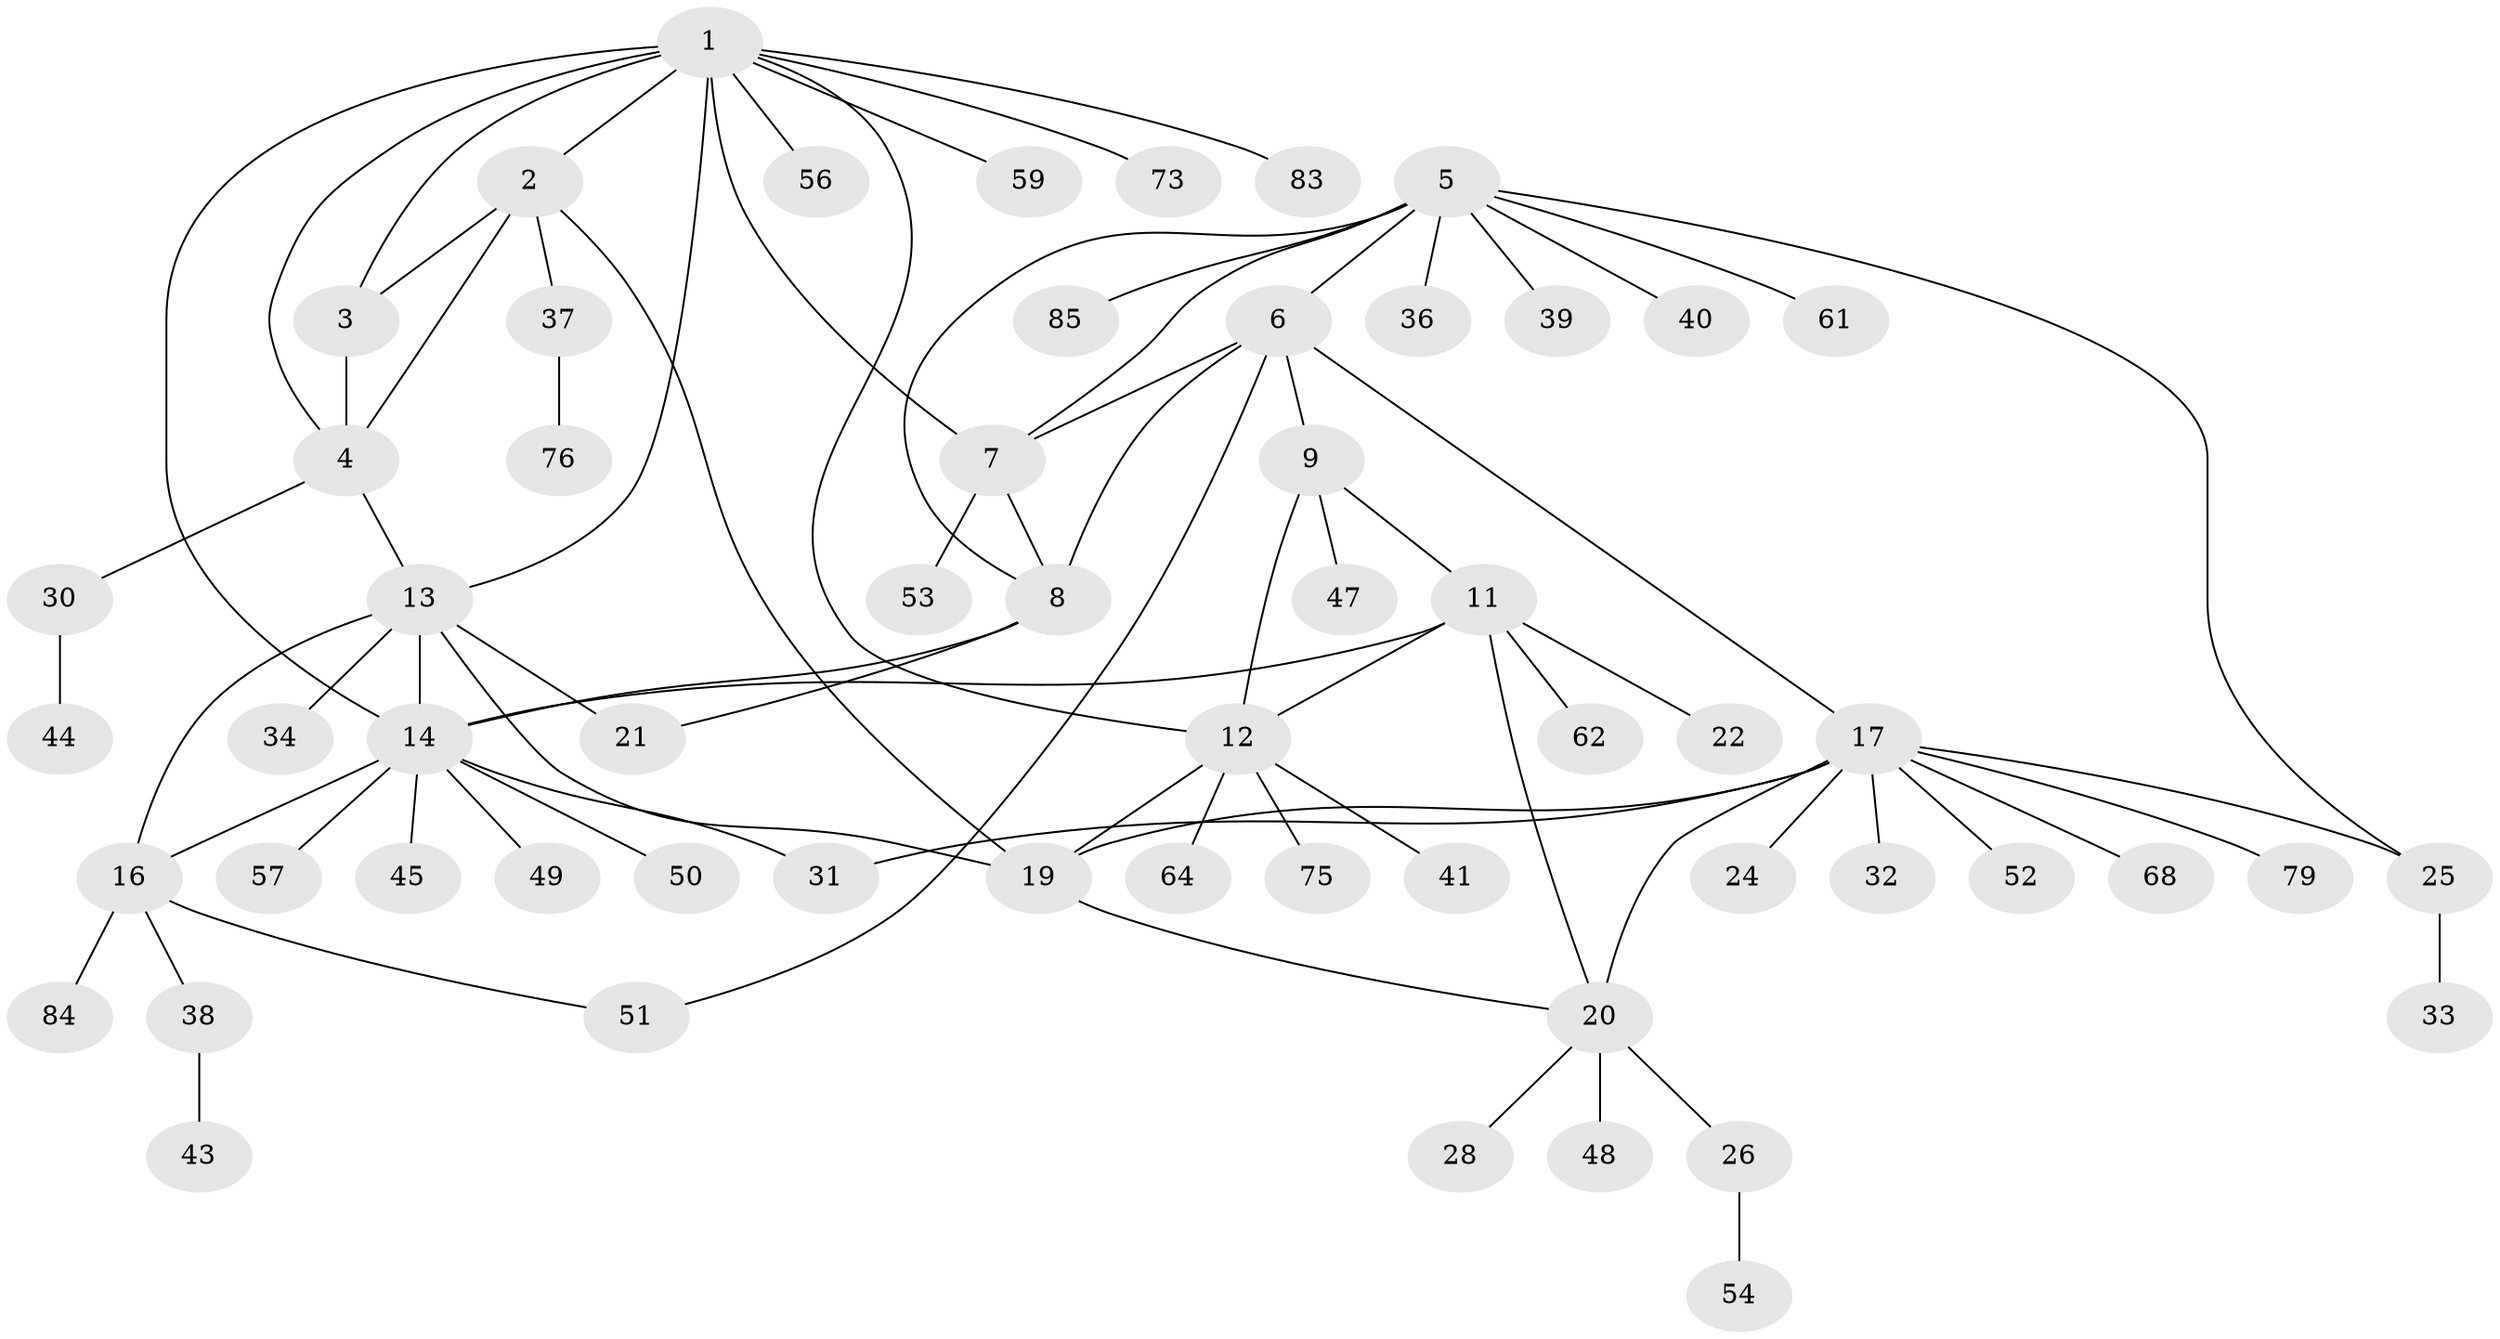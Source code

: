 // original degree distribution, {11: 0.011764705882352941, 5: 0.058823529411764705, 4: 0.047058823529411764, 10: 0.023529411764705882, 6: 0.047058823529411764, 7: 0.03529411764705882, 8: 0.011764705882352941, 9: 0.023529411764705882, 2: 0.1411764705882353, 1: 0.5647058823529412, 3: 0.03529411764705882}
// Generated by graph-tools (version 1.1) at 2025/19/03/04/25 18:19:30]
// undirected, 59 vertices, 80 edges
graph export_dot {
graph [start="1"]
  node [color=gray90,style=filled];
  1;
  2;
  3 [super="+69"];
  4;
  5 [super="+46"];
  6;
  7;
  8 [super="+55+74"];
  9 [super="+10"];
  11;
  12;
  13 [super="+58+63+60"];
  14 [super="+15+29"];
  16;
  17 [super="+18"];
  19;
  20 [super="+27+23+42+71"];
  21;
  22;
  24;
  25 [super="+77"];
  26;
  28;
  30 [super="+65"];
  31;
  32;
  33;
  34;
  36;
  37;
  38;
  39;
  40;
  41;
  43;
  44;
  45;
  47;
  48;
  49;
  50;
  51;
  52;
  53;
  54;
  56 [super="+82"];
  57;
  59;
  61;
  62;
  64;
  68;
  73;
  75;
  76 [super="+80"];
  79;
  83;
  84;
  85;
  1 -- 2;
  1 -- 3;
  1 -- 4;
  1 -- 7;
  1 -- 12;
  1 -- 56;
  1 -- 59;
  1 -- 73;
  1 -- 83;
  1 -- 13;
  1 -- 14;
  2 -- 3;
  2 -- 4;
  2 -- 19;
  2 -- 37;
  3 -- 4;
  4 -- 13;
  4 -- 30;
  5 -- 6;
  5 -- 7;
  5 -- 8;
  5 -- 25;
  5 -- 36;
  5 -- 39;
  5 -- 40;
  5 -- 61;
  5 -- 85;
  6 -- 7;
  6 -- 8;
  6 -- 17;
  6 -- 51;
  6 -- 9;
  7 -- 8;
  7 -- 53;
  8 -- 14;
  8 -- 21;
  9 -- 11 [weight=2];
  9 -- 12 [weight=2];
  9 -- 47;
  11 -- 12;
  11 -- 14;
  11 -- 22;
  11 -- 62;
  11 -- 20;
  12 -- 19;
  12 -- 41;
  12 -- 64;
  12 -- 75;
  13 -- 14 [weight=2];
  13 -- 16;
  13 -- 19;
  13 -- 34;
  13 -- 21;
  14 -- 16 [weight=2];
  14 -- 49;
  14 -- 50;
  14 -- 57;
  14 -- 31;
  14 -- 45;
  16 -- 38;
  16 -- 51;
  16 -- 84;
  17 -- 19 [weight=2];
  17 -- 20 [weight=2];
  17 -- 25;
  17 -- 31;
  17 -- 52;
  17 -- 68;
  17 -- 79;
  17 -- 32;
  17 -- 24;
  19 -- 20;
  20 -- 26;
  20 -- 28;
  20 -- 48;
  25 -- 33;
  26 -- 54;
  30 -- 44;
  37 -- 76;
  38 -- 43;
}
